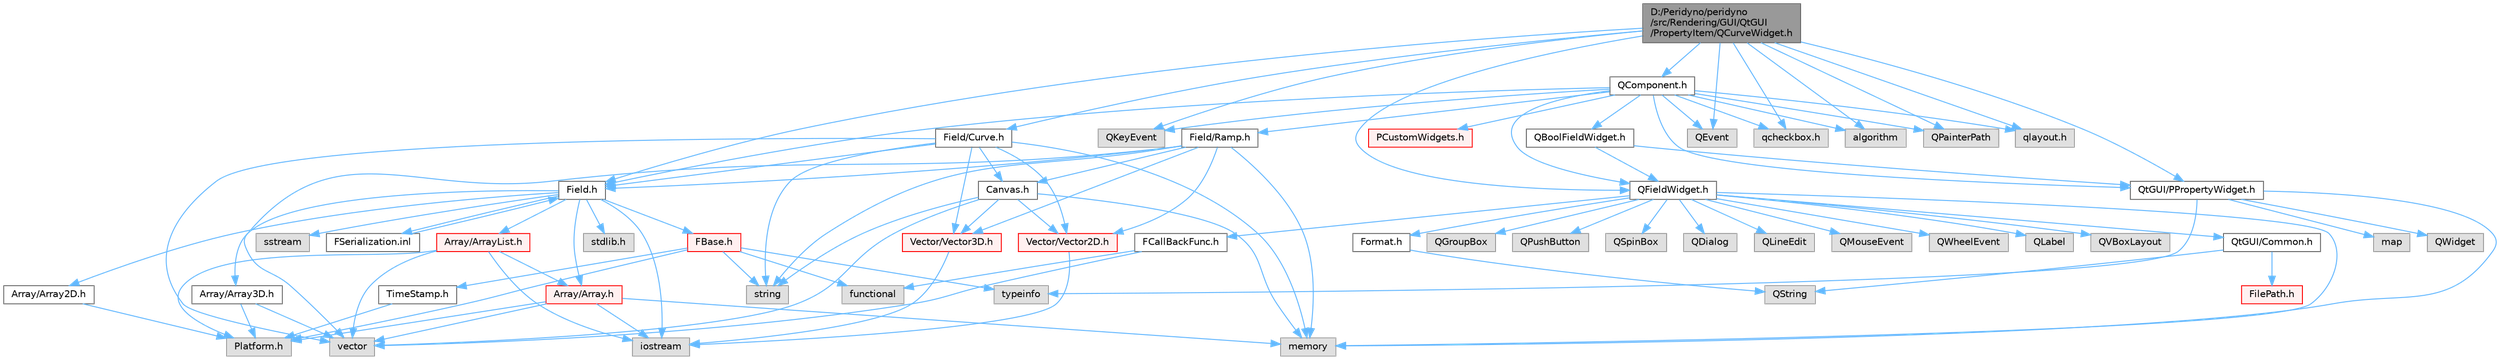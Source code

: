digraph "D:/Peridyno/peridyno/src/Rendering/GUI/QtGUI/PropertyItem/QCurveWidget.h"
{
 // LATEX_PDF_SIZE
  bgcolor="transparent";
  edge [fontname=Helvetica,fontsize=10,labelfontname=Helvetica,labelfontsize=10];
  node [fontname=Helvetica,fontsize=10,shape=box,height=0.2,width=0.4];
  Node1 [id="Node000001",label="D:/Peridyno/peridyno\l/src/Rendering/GUI/QtGUI\l/PropertyItem/QCurveWidget.h",height=0.2,width=0.4,color="gray40", fillcolor="grey60", style="filled", fontcolor="black",tooltip=" "];
  Node1 -> Node2 [id="edge1_Node000001_Node000002",color="steelblue1",style="solid",tooltip=" "];
  Node2 [id="Node000002",label="QFieldWidget.h",height=0.2,width=0.4,color="grey40", fillcolor="white", style="filled",URL="$_q_field_widget_8h.html",tooltip=" "];
  Node2 -> Node3 [id="edge2_Node000002_Node000003",color="steelblue1",style="solid",tooltip=" "];
  Node3 [id="Node000003",label="QGroupBox",height=0.2,width=0.4,color="grey60", fillcolor="#E0E0E0", style="filled",tooltip=" "];
  Node2 -> Node4 [id="edge3_Node000002_Node000004",color="steelblue1",style="solid",tooltip=" "];
  Node4 [id="Node000004",label="QPushButton",height=0.2,width=0.4,color="grey60", fillcolor="#E0E0E0", style="filled",tooltip=" "];
  Node2 -> Node5 [id="edge4_Node000002_Node000005",color="steelblue1",style="solid",tooltip=" "];
  Node5 [id="Node000005",label="QSpinBox",height=0.2,width=0.4,color="grey60", fillcolor="#E0E0E0", style="filled",tooltip=" "];
  Node2 -> Node6 [id="edge5_Node000002_Node000006",color="steelblue1",style="solid",tooltip=" "];
  Node6 [id="Node000006",label="QDialog",height=0.2,width=0.4,color="grey60", fillcolor="#E0E0E0", style="filled",tooltip=" "];
  Node2 -> Node7 [id="edge6_Node000002_Node000007",color="steelblue1",style="solid",tooltip=" "];
  Node7 [id="Node000007",label="QLineEdit",height=0.2,width=0.4,color="grey60", fillcolor="#E0E0E0", style="filled",tooltip=" "];
  Node2 -> Node8 [id="edge7_Node000002_Node000008",color="steelblue1",style="solid",tooltip=" "];
  Node8 [id="Node000008",label="QMouseEvent",height=0.2,width=0.4,color="grey60", fillcolor="#E0E0E0", style="filled",tooltip=" "];
  Node2 -> Node9 [id="edge8_Node000002_Node000009",color="steelblue1",style="solid",tooltip=" "];
  Node9 [id="Node000009",label="QWheelEvent",height=0.2,width=0.4,color="grey60", fillcolor="#E0E0E0", style="filled",tooltip=" "];
  Node2 -> Node10 [id="edge9_Node000002_Node000010",color="steelblue1",style="solid",tooltip=" "];
  Node10 [id="Node000010",label="QLabel",height=0.2,width=0.4,color="grey60", fillcolor="#E0E0E0", style="filled",tooltip=" "];
  Node2 -> Node11 [id="edge10_Node000002_Node000011",color="steelblue1",style="solid",tooltip=" "];
  Node11 [id="Node000011",label="QVBoxLayout",height=0.2,width=0.4,color="grey60", fillcolor="#E0E0E0", style="filled",tooltip=" "];
  Node2 -> Node12 [id="edge11_Node000002_Node000012",color="steelblue1",style="solid",tooltip=" "];
  Node12 [id="Node000012",label="Format.h",height=0.2,width=0.4,color="grey40", fillcolor="white", style="filled",URL="$_format_8h.html",tooltip=" "];
  Node12 -> Node13 [id="edge12_Node000012_Node000013",color="steelblue1",style="solid",tooltip=" "];
  Node13 [id="Node000013",label="QString",height=0.2,width=0.4,color="grey60", fillcolor="#E0E0E0", style="filled",tooltip=" "];
  Node2 -> Node14 [id="edge13_Node000002_Node000014",color="steelblue1",style="solid",tooltip=" "];
  Node14 [id="Node000014",label="FCallBackFunc.h",height=0.2,width=0.4,color="grey40", fillcolor="white", style="filled",URL="$_f_callback_func_8h.html",tooltip=" "];
  Node14 -> Node15 [id="edge14_Node000014_Node000015",color="steelblue1",style="solid",tooltip=" "];
  Node15 [id="Node000015",label="vector",height=0.2,width=0.4,color="grey60", fillcolor="#E0E0E0", style="filled",tooltip=" "];
  Node14 -> Node16 [id="edge15_Node000014_Node000016",color="steelblue1",style="solid",tooltip=" "];
  Node16 [id="Node000016",label="functional",height=0.2,width=0.4,color="grey60", fillcolor="#E0E0E0", style="filled",tooltip=" "];
  Node2 -> Node17 [id="edge16_Node000002_Node000017",color="steelblue1",style="solid",tooltip=" "];
  Node17 [id="Node000017",label="QtGUI/Common.h",height=0.2,width=0.4,color="grey40", fillcolor="white", style="filled",URL="$_common_8h.html",tooltip=" "];
  Node17 -> Node13 [id="edge17_Node000017_Node000013",color="steelblue1",style="solid",tooltip=" "];
  Node17 -> Node18 [id="edge18_Node000017_Node000018",color="steelblue1",style="solid",tooltip=" "];
  Node18 [id="Node000018",label="FilePath.h",height=0.2,width=0.4,color="red", fillcolor="#FFF0F0", style="filled",URL="$_file_path_8h.html",tooltip=" "];
  Node2 -> Node34 [id="edge19_Node000002_Node000034",color="steelblue1",style="solid",tooltip=" "];
  Node34 [id="Node000034",label="memory",height=0.2,width=0.4,color="grey60", fillcolor="#E0E0E0", style="filled",tooltip=" "];
  Node1 -> Node80 [id="edge20_Node000001_Node000080",color="steelblue1",style="solid",tooltip=" "];
  Node80 [id="Node000080",label="QtGUI/PPropertyWidget.h",height=0.2,width=0.4,color="grey40", fillcolor="white", style="filled",URL="$_p_property_widget_8h.html",tooltip=" "];
  Node80 -> Node81 [id="edge21_Node000080_Node000081",color="steelblue1",style="solid",tooltip=" "];
  Node81 [id="Node000081",label="map",height=0.2,width=0.4,color="grey60", fillcolor="#E0E0E0", style="filled",tooltip=" "];
  Node80 -> Node82 [id="edge22_Node000080_Node000082",color="steelblue1",style="solid",tooltip=" "];
  Node82 [id="Node000082",label="QWidget",height=0.2,width=0.4,color="grey60", fillcolor="#E0E0E0", style="filled",tooltip=" "];
  Node80 -> Node28 [id="edge23_Node000080_Node000028",color="steelblue1",style="solid",tooltip=" "];
  Node28 [id="Node000028",label="typeinfo",height=0.2,width=0.4,color="grey60", fillcolor="#E0E0E0", style="filled",tooltip=" "];
  Node80 -> Node34 [id="edge24_Node000080_Node000034",color="steelblue1",style="solid",tooltip=" "];
  Node1 -> Node83 [id="edge25_Node000001_Node000083",color="steelblue1",style="solid",tooltip=" "];
  Node83 [id="Node000083",label="QKeyEvent",height=0.2,width=0.4,color="grey60", fillcolor="#E0E0E0", style="filled",tooltip=" "];
  Node1 -> Node84 [id="edge26_Node000001_Node000084",color="steelblue1",style="solid",tooltip=" "];
  Node84 [id="Node000084",label="QEvent",height=0.2,width=0.4,color="grey60", fillcolor="#E0E0E0", style="filled",tooltip=" "];
  Node1 -> Node85 [id="edge27_Node000001_Node000085",color="steelblue1",style="solid",tooltip=" "];
  Node85 [id="Node000085",label="qcheckbox.h",height=0.2,width=0.4,color="grey60", fillcolor="#E0E0E0", style="filled",tooltip=" "];
  Node1 -> Node60 [id="edge28_Node000001_Node000060",color="steelblue1",style="solid",tooltip=" "];
  Node60 [id="Node000060",label="algorithm",height=0.2,width=0.4,color="grey60", fillcolor="#E0E0E0", style="filled",tooltip=" "];
  Node1 -> Node86 [id="edge29_Node000001_Node000086",color="steelblue1",style="solid",tooltip=" "];
  Node86 [id="Node000086",label="QPainterPath",height=0.2,width=0.4,color="grey60", fillcolor="#E0E0E0", style="filled",tooltip=" "];
  Node1 -> Node87 [id="edge30_Node000001_Node000087",color="steelblue1",style="solid",tooltip=" "];
  Node87 [id="Node000087",label="qlayout.h",height=0.2,width=0.4,color="grey60", fillcolor="#E0E0E0", style="filled",tooltip=" "];
  Node1 -> Node21 [id="edge31_Node000001_Node000021",color="steelblue1",style="solid",tooltip=" "];
  Node21 [id="Node000021",label="Field.h",height=0.2,width=0.4,color="grey40", fillcolor="white", style="filled",URL="$_field_8h.html",tooltip=" "];
  Node21 -> Node22 [id="edge32_Node000021_Node000022",color="steelblue1",style="solid",tooltip=" "];
  Node22 [id="Node000022",label="iostream",height=0.2,width=0.4,color="grey60", fillcolor="#E0E0E0", style="filled",tooltip=" "];
  Node21 -> Node23 [id="edge33_Node000021_Node000023",color="steelblue1",style="solid",tooltip=" "];
  Node23 [id="Node000023",label="stdlib.h",height=0.2,width=0.4,color="grey60", fillcolor="#E0E0E0", style="filled",tooltip=" "];
  Node21 -> Node24 [id="edge34_Node000021_Node000024",color="steelblue1",style="solid",tooltip=" "];
  Node24 [id="Node000024",label="sstream",height=0.2,width=0.4,color="grey60", fillcolor="#E0E0E0", style="filled",tooltip=" "];
  Node21 -> Node25 [id="edge35_Node000021_Node000025",color="steelblue1",style="solid",tooltip=" "];
  Node25 [id="Node000025",label="FBase.h",height=0.2,width=0.4,color="red", fillcolor="#FFF0F0", style="filled",URL="$_f_base_8h.html",tooltip=" "];
  Node25 -> Node26 [id="edge36_Node000025_Node000026",color="steelblue1",style="solid",tooltip=" "];
  Node26 [id="Node000026",label="Platform.h",height=0.2,width=0.4,color="grey60", fillcolor="#E0E0E0", style="filled",tooltip=" "];
  Node25 -> Node27 [id="edge37_Node000025_Node000027",color="steelblue1",style="solid",tooltip=" "];
  Node27 [id="Node000027",label="TimeStamp.h",height=0.2,width=0.4,color="grey40", fillcolor="white", style="filled",URL="$_time_stamp_8h.html",tooltip=" "];
  Node27 -> Node26 [id="edge38_Node000027_Node000026",color="steelblue1",style="solid",tooltip=" "];
  Node25 -> Node28 [id="edge39_Node000025_Node000028",color="steelblue1",style="solid",tooltip=" "];
  Node25 -> Node29 [id="edge40_Node000025_Node000029",color="steelblue1",style="solid",tooltip=" "];
  Node29 [id="Node000029",label="string",height=0.2,width=0.4,color="grey60", fillcolor="#E0E0E0", style="filled",tooltip=" "];
  Node25 -> Node16 [id="edge41_Node000025_Node000016",color="steelblue1",style="solid",tooltip=" "];
  Node21 -> Node31 [id="edge42_Node000021_Node000031",color="steelblue1",style="solid",tooltip=" "];
  Node31 [id="Node000031",label="Array/Array.h",height=0.2,width=0.4,color="red", fillcolor="#FFF0F0", style="filled",URL="$_array_8h.html",tooltip=" "];
  Node31 -> Node26 [id="edge43_Node000031_Node000026",color="steelblue1",style="solid",tooltip=" "];
  Node31 -> Node15 [id="edge44_Node000031_Node000015",color="steelblue1",style="solid",tooltip=" "];
  Node31 -> Node22 [id="edge45_Node000031_Node000022",color="steelblue1",style="solid",tooltip=" "];
  Node31 -> Node34 [id="edge46_Node000031_Node000034",color="steelblue1",style="solid",tooltip=" "];
  Node21 -> Node36 [id="edge47_Node000021_Node000036",color="steelblue1",style="solid",tooltip=" "];
  Node36 [id="Node000036",label="Array/Array2D.h",height=0.2,width=0.4,color="grey40", fillcolor="white", style="filled",URL="$_array2_d_8h.html",tooltip=" "];
  Node36 -> Node26 [id="edge48_Node000036_Node000026",color="steelblue1",style="solid",tooltip=" "];
  Node21 -> Node37 [id="edge49_Node000021_Node000037",color="steelblue1",style="solid",tooltip=" "];
  Node37 [id="Node000037",label="Array/Array3D.h",height=0.2,width=0.4,color="grey40", fillcolor="white", style="filled",URL="$_array3_d_8h.html",tooltip=" "];
  Node37 -> Node26 [id="edge50_Node000037_Node000026",color="steelblue1",style="solid",tooltip=" "];
  Node37 -> Node15 [id="edge51_Node000037_Node000015",color="steelblue1",style="solid",tooltip=" "];
  Node21 -> Node38 [id="edge52_Node000021_Node000038",color="steelblue1",style="solid",tooltip=" "];
  Node38 [id="Node000038",label="Array/ArrayList.h",height=0.2,width=0.4,color="red", fillcolor="#FFF0F0", style="filled",URL="$_array_list_8h.html",tooltip=" "];
  Node38 -> Node15 [id="edge53_Node000038_Node000015",color="steelblue1",style="solid",tooltip=" "];
  Node38 -> Node22 [id="edge54_Node000038_Node000022",color="steelblue1",style="solid",tooltip=" "];
  Node38 -> Node26 [id="edge55_Node000038_Node000026",color="steelblue1",style="solid",tooltip=" "];
  Node38 -> Node31 [id="edge56_Node000038_Node000031",color="steelblue1",style="solid",tooltip=" "];
  Node21 -> Node79 [id="edge57_Node000021_Node000079",color="steelblue1",style="solid",tooltip=" "];
  Node79 [id="Node000079",label="FSerialization.inl",height=0.2,width=0.4,color="grey40", fillcolor="white", style="filled",URL="$_f_serialization_8inl.html",tooltip=" "];
  Node79 -> Node21 [id="edge58_Node000079_Node000021",color="steelblue1",style="solid",tooltip=" "];
  Node1 -> Node88 [id="edge59_Node000001_Node000088",color="steelblue1",style="solid",tooltip=" "];
  Node88 [id="Node000088",label="Field/Curve.h",height=0.2,width=0.4,color="grey40", fillcolor="white", style="filled",URL="$_curve_8h.html",tooltip=" "];
  Node88 -> Node15 [id="edge60_Node000088_Node000015",color="steelblue1",style="solid",tooltip=" "];
  Node88 -> Node34 [id="edge61_Node000088_Node000034",color="steelblue1",style="solid",tooltip=" "];
  Node88 -> Node29 [id="edge62_Node000088_Node000029",color="steelblue1",style="solid",tooltip=" "];
  Node88 -> Node44 [id="edge63_Node000088_Node000044",color="steelblue1",style="solid",tooltip=" "];
  Node44 [id="Node000044",label="Vector/Vector2D.h",height=0.2,width=0.4,color="red", fillcolor="#FFF0F0", style="filled",URL="$_vector2_d_8h.html",tooltip=" "];
  Node44 -> Node22 [id="edge64_Node000044_Node000022",color="steelblue1",style="solid",tooltip=" "];
  Node88 -> Node50 [id="edge65_Node000088_Node000050",color="steelblue1",style="solid",tooltip=" "];
  Node50 [id="Node000050",label="Vector/Vector3D.h",height=0.2,width=0.4,color="red", fillcolor="#FFF0F0", style="filled",URL="$_vector3_d_8h.html",tooltip=" "];
  Node50 -> Node22 [id="edge66_Node000050_Node000022",color="steelblue1",style="solid",tooltip=" "];
  Node88 -> Node21 [id="edge67_Node000088_Node000021",color="steelblue1",style="solid",tooltip=" "];
  Node88 -> Node89 [id="edge68_Node000088_Node000089",color="steelblue1",style="solid",tooltip=" "];
  Node89 [id="Node000089",label="Canvas.h",height=0.2,width=0.4,color="grey40", fillcolor="white", style="filled",URL="$_canvas_8h.html",tooltip=" "];
  Node89 -> Node15 [id="edge69_Node000089_Node000015",color="steelblue1",style="solid",tooltip=" "];
  Node89 -> Node34 [id="edge70_Node000089_Node000034",color="steelblue1",style="solid",tooltip=" "];
  Node89 -> Node29 [id="edge71_Node000089_Node000029",color="steelblue1",style="solid",tooltip=" "];
  Node89 -> Node44 [id="edge72_Node000089_Node000044",color="steelblue1",style="solid",tooltip=" "];
  Node89 -> Node50 [id="edge73_Node000089_Node000050",color="steelblue1",style="solid",tooltip=" "];
  Node1 -> Node90 [id="edge74_Node000001_Node000090",color="steelblue1",style="solid",tooltip=" "];
  Node90 [id="Node000090",label="QComponent.h",height=0.2,width=0.4,color="grey40", fillcolor="white", style="filled",URL="$_q_component_8h.html",tooltip=" "];
  Node90 -> Node2 [id="edge75_Node000090_Node000002",color="steelblue1",style="solid",tooltip=" "];
  Node90 -> Node80 [id="edge76_Node000090_Node000080",color="steelblue1",style="solid",tooltip=" "];
  Node90 -> Node83 [id="edge77_Node000090_Node000083",color="steelblue1",style="solid",tooltip=" "];
  Node90 -> Node84 [id="edge78_Node000090_Node000084",color="steelblue1",style="solid",tooltip=" "];
  Node90 -> Node91 [id="edge79_Node000090_Node000091",color="steelblue1",style="solid",tooltip=" "];
  Node91 [id="Node000091",label="Field/Ramp.h",height=0.2,width=0.4,color="grey40", fillcolor="white", style="filled",URL="$_ramp_8h.html",tooltip=" "];
  Node91 -> Node15 [id="edge80_Node000091_Node000015",color="steelblue1",style="solid",tooltip=" "];
  Node91 -> Node34 [id="edge81_Node000091_Node000034",color="steelblue1",style="solid",tooltip=" "];
  Node91 -> Node29 [id="edge82_Node000091_Node000029",color="steelblue1",style="solid",tooltip=" "];
  Node91 -> Node44 [id="edge83_Node000091_Node000044",color="steelblue1",style="solid",tooltip=" "];
  Node91 -> Node50 [id="edge84_Node000091_Node000050",color="steelblue1",style="solid",tooltip=" "];
  Node91 -> Node21 [id="edge85_Node000091_Node000021",color="steelblue1",style="solid",tooltip=" "];
  Node91 -> Node89 [id="edge86_Node000091_Node000089",color="steelblue1",style="solid",tooltip=" "];
  Node90 -> Node92 [id="edge87_Node000090_Node000092",color="steelblue1",style="solid",tooltip=" "];
  Node92 [id="Node000092",label="PCustomWidgets.h",height=0.2,width=0.4,color="red", fillcolor="#FFF0F0", style="filled",URL="$_p_custom_widgets_8h.html",tooltip=" "];
  Node90 -> Node95 [id="edge88_Node000090_Node000095",color="steelblue1",style="solid",tooltip=" "];
  Node95 [id="Node000095",label="QBoolFieldWidget.h",height=0.2,width=0.4,color="grey40", fillcolor="white", style="filled",URL="$_q_bool_field_widget_8h.html",tooltip=" "];
  Node95 -> Node2 [id="edge89_Node000095_Node000002",color="steelblue1",style="solid",tooltip=" "];
  Node95 -> Node80 [id="edge90_Node000095_Node000080",color="steelblue1",style="solid",tooltip=" "];
  Node90 -> Node85 [id="edge91_Node000090_Node000085",color="steelblue1",style="solid",tooltip=" "];
  Node90 -> Node60 [id="edge92_Node000090_Node000060",color="steelblue1",style="solid",tooltip=" "];
  Node90 -> Node86 [id="edge93_Node000090_Node000086",color="steelblue1",style="solid",tooltip=" "];
  Node90 -> Node87 [id="edge94_Node000090_Node000087",color="steelblue1",style="solid",tooltip=" "];
  Node90 -> Node21 [id="edge95_Node000090_Node000021",color="steelblue1",style="solid",tooltip=" "];
}
